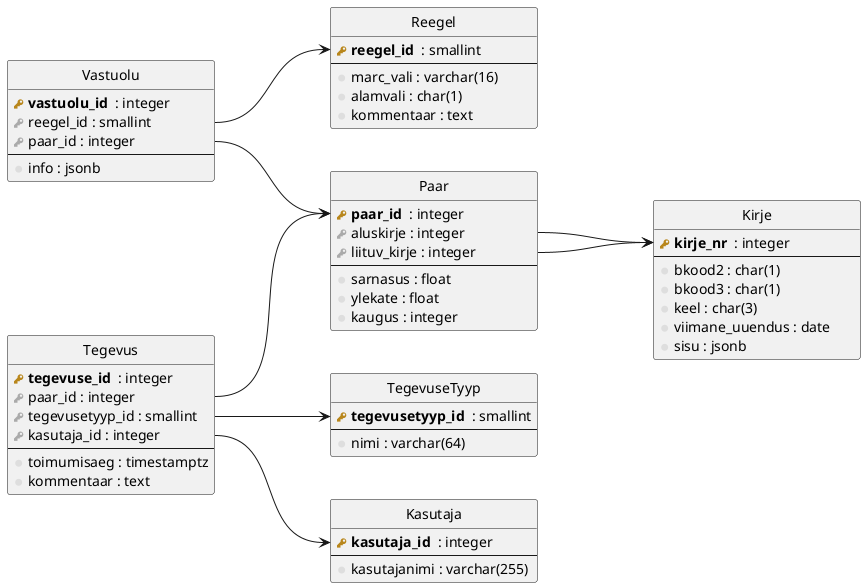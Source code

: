 @startuml
!define table(x) class x << (T,#FFAAAA) >>
!define view(x) class x << (V,#FFAAAA) >>
!define ent(x) class x << (E,#FFAAAA) >>
' <back:#d8a81b>x</back> nii saab teksti tausta värvida
!define primary_key(x) <b><color:#b8861b><&key></color> x </b>
!define foreign_key(x) <color:#aaaaaa><&key></color> x
!define column(x) <color:#dedede><&media-record></color> x
!define column2(x,y) <color:#dedede><&media-record></color> x : y

'skinparam dpi 180
'skinparam nodesep 50
skinparam ranksep 100
'skinparam padding 2
skinparam sameClassWidth true
left to right direction
' peidab defineeritud table, view, ent märgise
hide circle
hide empty members
'hide methods

'avoid problems with angled crows feet
'skinparam linetype polyline
'skinparam linetype ortho
'skinparam classFontColor automatic
'skinparam classHeaderBackgroundColor #444

table(Kirje) {
    primary_key(kirje_nr) : integer 
    ---
    {field} column2(bkood2,char(1))
    {field} column2(bkood3,char(1))
    {field} column(keel) : char(3)
    column(viimane_uuendus) : date
    column(sisu) : jsonb
}

entity Paar {
    primary_key(paar_id) : integer 
    foreign_key(aluskirje) : integer
    foreign_key(liituv_kirje) : integer
    ---
    column(sarnasus) : float
    column(ylekate) : float
    column(kaugus) : integer
}

entity Vastuolu {
    primary_key(vastuolu_id) : integer 
    foreign_key(reegel_id) : smallint
    foreign_key(paar_id) : integer
    ---
    column(info) : jsonb
}

/'
note bottom of Vastuolu
  JSON on kasutusel põhjusel, et reeglite
  lisamisel ei peaks andmebaasi muutma.
  Lisatava info täpne struktuur ei ole fikseeritud.
  NB! Sisu saab ka indekseerida ja otsida.
end note
'/

entity Reegel {
    primary_key(reegel_id) : smallint
    ---
    {field} column(marc_vali) : varchar(16)
    {field} column(alamvali) : char(1)
    column(kommentaar) : text
}

entity Tegevus {
    primary_key(tegevuse_id) : integer 
    foreign_key(paar_id) : integer
    foreign_key(tegevusetyyp_id) : smallint
    foreign_key(kasutaja_id) : integer
    ---
    column(toimumisaeg) : timestamptz
    column(kommentaar) : text
}

entity Kasutaja {
    primary_key(kasutaja_id) : integer 
    ---
    {field} column(kasutajanimi) : varchar(255)
}

entity TegevuseTyyp {
    primary_key(tegevusetyyp_id) : smallint 
    ---
    {field} column(nimi) : varchar(64)
}

Tegevus::tegevusetyyp_id --> TegevuseTyyp::tegevusetyyp_id
Tegevus::kasutaja_id --> Kasutaja::kasutaja_id
Tegevus::paar_id --> Paar::paar_id
Kirje::kirje_nr <-u- Paar::aluskirje
Kirje::kirje_nr <-- Paar::liituv_kirje
Vastuolu::reegel_id --> Reegel::reegel_id
Vastuolu::paar_id --> Paar::paar_id

@enduml
